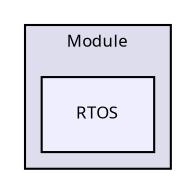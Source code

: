 digraph "Src/Module/RTOS" {
  compound=true
  node [ fontsize="8", fontname="Sans"];
  edge [ labelfontsize="8", labelfontname="Sans"];
  subgraph clusterdir_a66f30b86b8bcc429b3175f700e00737 {
    graph [ bgcolor="#ddddee", pencolor="black", label="Module" fontname="Sans", fontsize="8", URL="dir_a66f30b86b8bcc429b3175f700e00737.html"]
  dir_59662f5aba4a1d15185ee0e35ef36b15 [shape=box, label="RTOS", style="filled", fillcolor="#eeeeff", pencolor="black", URL="dir_59662f5aba4a1d15185ee0e35ef36b15.html"];
  }
}

